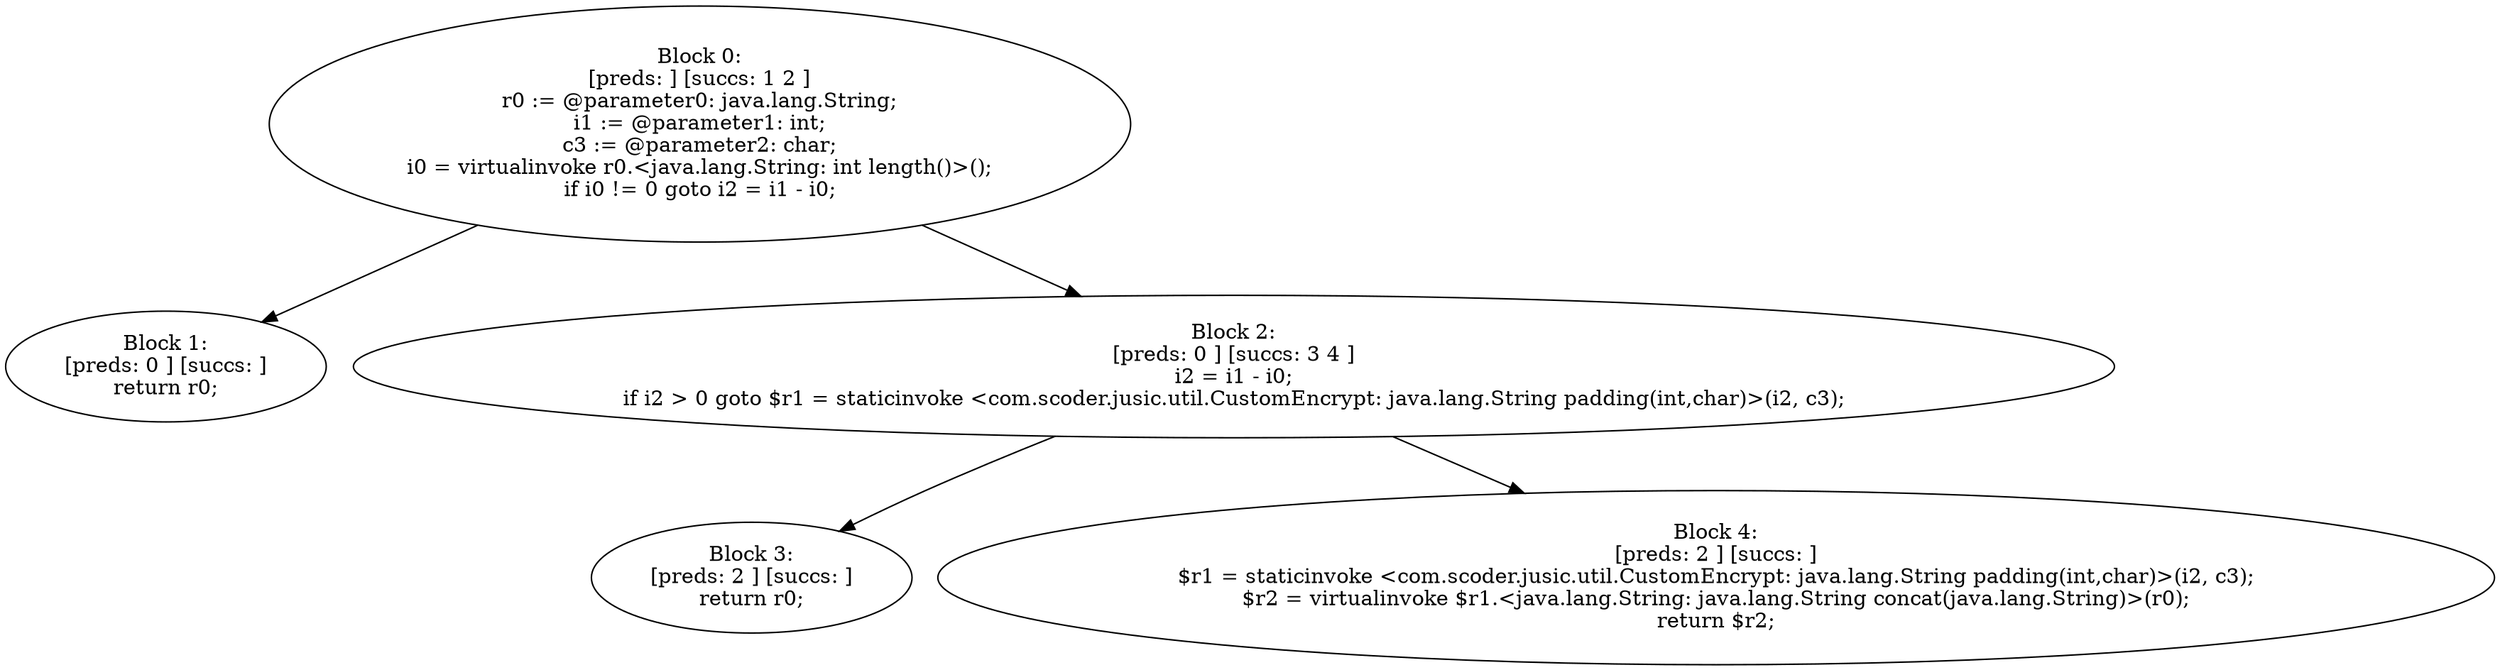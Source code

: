 digraph "unitGraph" {
    "Block 0:
[preds: ] [succs: 1 2 ]
r0 := @parameter0: java.lang.String;
i1 := @parameter1: int;
c3 := @parameter2: char;
i0 = virtualinvoke r0.<java.lang.String: int length()>();
if i0 != 0 goto i2 = i1 - i0;
"
    "Block 1:
[preds: 0 ] [succs: ]
return r0;
"
    "Block 2:
[preds: 0 ] [succs: 3 4 ]
i2 = i1 - i0;
if i2 > 0 goto $r1 = staticinvoke <com.scoder.jusic.util.CustomEncrypt: java.lang.String padding(int,char)>(i2, c3);
"
    "Block 3:
[preds: 2 ] [succs: ]
return r0;
"
    "Block 4:
[preds: 2 ] [succs: ]
$r1 = staticinvoke <com.scoder.jusic.util.CustomEncrypt: java.lang.String padding(int,char)>(i2, c3);
$r2 = virtualinvoke $r1.<java.lang.String: java.lang.String concat(java.lang.String)>(r0);
return $r2;
"
    "Block 0:
[preds: ] [succs: 1 2 ]
r0 := @parameter0: java.lang.String;
i1 := @parameter1: int;
c3 := @parameter2: char;
i0 = virtualinvoke r0.<java.lang.String: int length()>();
if i0 != 0 goto i2 = i1 - i0;
"->"Block 1:
[preds: 0 ] [succs: ]
return r0;
";
    "Block 0:
[preds: ] [succs: 1 2 ]
r0 := @parameter0: java.lang.String;
i1 := @parameter1: int;
c3 := @parameter2: char;
i0 = virtualinvoke r0.<java.lang.String: int length()>();
if i0 != 0 goto i2 = i1 - i0;
"->"Block 2:
[preds: 0 ] [succs: 3 4 ]
i2 = i1 - i0;
if i2 > 0 goto $r1 = staticinvoke <com.scoder.jusic.util.CustomEncrypt: java.lang.String padding(int,char)>(i2, c3);
";
    "Block 2:
[preds: 0 ] [succs: 3 4 ]
i2 = i1 - i0;
if i2 > 0 goto $r1 = staticinvoke <com.scoder.jusic.util.CustomEncrypt: java.lang.String padding(int,char)>(i2, c3);
"->"Block 3:
[preds: 2 ] [succs: ]
return r0;
";
    "Block 2:
[preds: 0 ] [succs: 3 4 ]
i2 = i1 - i0;
if i2 > 0 goto $r1 = staticinvoke <com.scoder.jusic.util.CustomEncrypt: java.lang.String padding(int,char)>(i2, c3);
"->"Block 4:
[preds: 2 ] [succs: ]
$r1 = staticinvoke <com.scoder.jusic.util.CustomEncrypt: java.lang.String padding(int,char)>(i2, c3);
$r2 = virtualinvoke $r1.<java.lang.String: java.lang.String concat(java.lang.String)>(r0);
return $r2;
";
}
